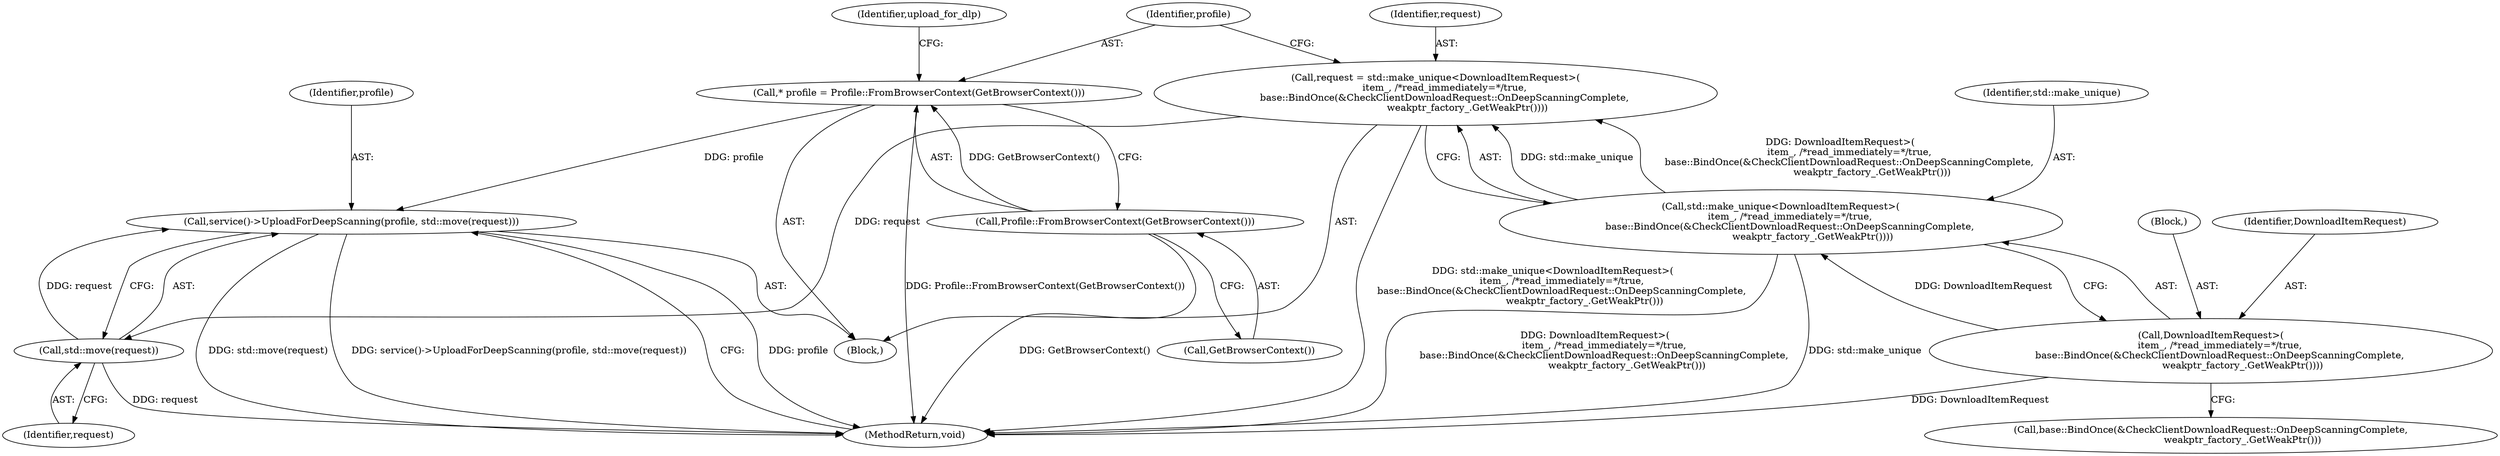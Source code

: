 digraph "0_Chrome_507241119f279c31766bd41c33d6ffb6851e2d7e_4@pointer" {
"1000169" [label="(Call,service()->UploadForDeepScanning(profile, std::move(request)))"];
"1000136" [label="(Call,* profile = Profile::FromBrowserContext(GetBrowserContext()))"];
"1000138" [label="(Call,Profile::FromBrowserContext(GetBrowserContext()))"];
"1000171" [label="(Call,std::move(request))"];
"1000121" [label="(Call,request = std::make_unique<DownloadItemRequest>(\n      item_, /*read_immediately=*/true,\n      base::BindOnce(&CheckClientDownloadRequest::OnDeepScanningComplete,\n                     weakptr_factory_.GetWeakPtr())))"];
"1000123" [label="(Call,std::make_unique<DownloadItemRequest>(\n      item_, /*read_immediately=*/true,\n      base::BindOnce(&CheckClientDownloadRequest::OnDeepScanningComplete,\n                     weakptr_factory_.GetWeakPtr())))"];
"1000125" [label="(Call,DownloadItemRequest>(\n      item_, /*read_immediately=*/true,\n      base::BindOnce(&CheckClientDownloadRequest::OnDeepScanningComplete,\n                     weakptr_factory_.GetWeakPtr())))"];
"1000127" [label="(Block,)"];
"1000172" [label="(Identifier,request)"];
"1000141" [label="(Identifier,upload_for_dlp)"];
"1000171" [label="(Call,std::move(request))"];
"1000104" [label="(Block,)"];
"1000138" [label="(Call,Profile::FromBrowserContext(GetBrowserContext()))"];
"1000122" [label="(Identifier,request)"];
"1000131" [label="(Call,base::BindOnce(&CheckClientDownloadRequest::OnDeepScanningComplete,\n                     weakptr_factory_.GetWeakPtr()))"];
"1000121" [label="(Call,request = std::make_unique<DownloadItemRequest>(\n      item_, /*read_immediately=*/true,\n      base::BindOnce(&CheckClientDownloadRequest::OnDeepScanningComplete,\n                     weakptr_factory_.GetWeakPtr())))"];
"1000124" [label="(Identifier,std::make_unique)"];
"1000126" [label="(Identifier,DownloadItemRequest)"];
"1000169" [label="(Call,service()->UploadForDeepScanning(profile, std::move(request)))"];
"1000125" [label="(Call,DownloadItemRequest>(\n      item_, /*read_immediately=*/true,\n      base::BindOnce(&CheckClientDownloadRequest::OnDeepScanningComplete,\n                     weakptr_factory_.GetWeakPtr())))"];
"1000123" [label="(Call,std::make_unique<DownloadItemRequest>(\n      item_, /*read_immediately=*/true,\n      base::BindOnce(&CheckClientDownloadRequest::OnDeepScanningComplete,\n                     weakptr_factory_.GetWeakPtr())))"];
"1000139" [label="(Call,GetBrowserContext())"];
"1000173" [label="(MethodReturn,void)"];
"1000136" [label="(Call,* profile = Profile::FromBrowserContext(GetBrowserContext()))"];
"1000137" [label="(Identifier,profile)"];
"1000170" [label="(Identifier,profile)"];
"1000169" -> "1000104"  [label="AST: "];
"1000169" -> "1000171"  [label="CFG: "];
"1000170" -> "1000169"  [label="AST: "];
"1000171" -> "1000169"  [label="AST: "];
"1000173" -> "1000169"  [label="CFG: "];
"1000169" -> "1000173"  [label="DDG: service()->UploadForDeepScanning(profile, std::move(request))"];
"1000169" -> "1000173"  [label="DDG: profile"];
"1000169" -> "1000173"  [label="DDG: std::move(request)"];
"1000136" -> "1000169"  [label="DDG: profile"];
"1000171" -> "1000169"  [label="DDG: request"];
"1000136" -> "1000104"  [label="AST: "];
"1000136" -> "1000138"  [label="CFG: "];
"1000137" -> "1000136"  [label="AST: "];
"1000138" -> "1000136"  [label="AST: "];
"1000141" -> "1000136"  [label="CFG: "];
"1000136" -> "1000173"  [label="DDG: Profile::FromBrowserContext(GetBrowserContext())"];
"1000138" -> "1000136"  [label="DDG: GetBrowserContext()"];
"1000138" -> "1000139"  [label="CFG: "];
"1000139" -> "1000138"  [label="AST: "];
"1000138" -> "1000173"  [label="DDG: GetBrowserContext()"];
"1000171" -> "1000172"  [label="CFG: "];
"1000172" -> "1000171"  [label="AST: "];
"1000171" -> "1000173"  [label="DDG: request"];
"1000121" -> "1000171"  [label="DDG: request"];
"1000121" -> "1000104"  [label="AST: "];
"1000121" -> "1000123"  [label="CFG: "];
"1000122" -> "1000121"  [label="AST: "];
"1000123" -> "1000121"  [label="AST: "];
"1000137" -> "1000121"  [label="CFG: "];
"1000121" -> "1000173"  [label="DDG: std::make_unique<DownloadItemRequest>(\n      item_, /*read_immediately=*/true,\n      base::BindOnce(&CheckClientDownloadRequest::OnDeepScanningComplete,\n                     weakptr_factory_.GetWeakPtr()))"];
"1000123" -> "1000121"  [label="DDG: std::make_unique"];
"1000123" -> "1000121"  [label="DDG: DownloadItemRequest>(\n      item_, /*read_immediately=*/true,\n      base::BindOnce(&CheckClientDownloadRequest::OnDeepScanningComplete,\n                     weakptr_factory_.GetWeakPtr()))"];
"1000123" -> "1000125"  [label="CFG: "];
"1000124" -> "1000123"  [label="AST: "];
"1000125" -> "1000123"  [label="AST: "];
"1000123" -> "1000173"  [label="DDG: DownloadItemRequest>(\n      item_, /*read_immediately=*/true,\n      base::BindOnce(&CheckClientDownloadRequest::OnDeepScanningComplete,\n                     weakptr_factory_.GetWeakPtr()))"];
"1000123" -> "1000173"  [label="DDG: std::make_unique"];
"1000125" -> "1000123"  [label="DDG: DownloadItemRequest"];
"1000125" -> "1000131"  [label="CFG: "];
"1000126" -> "1000125"  [label="AST: "];
"1000127" -> "1000125"  [label="AST: "];
"1000125" -> "1000173"  [label="DDG: DownloadItemRequest"];
}
